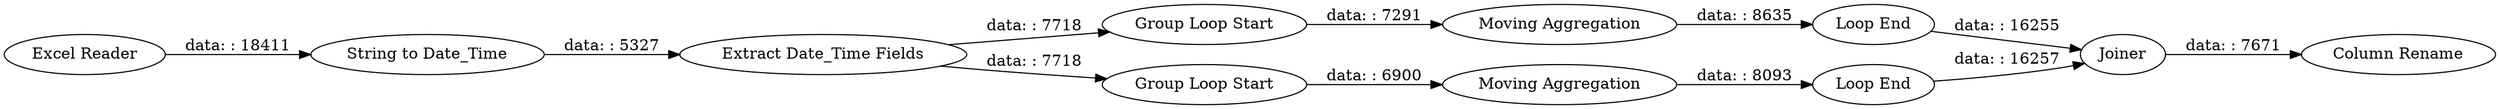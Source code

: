 digraph {
	"-1361093508937158893_9" [label="Loop End"]
	"-1361093508937158893_4" [label="Group Loop Start"]
	"-1361093508937158893_6" [label="Loop End"]
	"-1361093508937158893_11" [label="Column Rename"]
	"-1361093508937158893_2" [label="String to Date_Time"]
	"-1361093508937158893_5" [label="Moving Aggregation"]
	"-1361093508937158893_7" [label="Group Loop Start"]
	"-1361093508937158893_10" [label=Joiner]
	"-1361093508937158893_8" [label="Moving Aggregation"]
	"-1361093508937158893_3" [label="Extract Date_Time Fields"]
	"-1361093508937158893_1" [label="Excel Reader"]
	"-1361093508937158893_10" -> "-1361093508937158893_11" [label="data: : 7671"]
	"-1361093508937158893_3" -> "-1361093508937158893_7" [label="data: : 7718"]
	"-1361093508937158893_6" -> "-1361093508937158893_10" [label="data: : 16255"]
	"-1361093508937158893_5" -> "-1361093508937158893_6" [label="data: : 8635"]
	"-1361093508937158893_3" -> "-1361093508937158893_4" [label="data: : 7718"]
	"-1361093508937158893_2" -> "-1361093508937158893_3" [label="data: : 5327"]
	"-1361093508937158893_4" -> "-1361093508937158893_5" [label="data: : 7291"]
	"-1361093508937158893_8" -> "-1361093508937158893_9" [label="data: : 8093"]
	"-1361093508937158893_9" -> "-1361093508937158893_10" [label="data: : 16257"]
	"-1361093508937158893_1" -> "-1361093508937158893_2" [label="data: : 18411"]
	"-1361093508937158893_7" -> "-1361093508937158893_8" [label="data: : 6900"]
	rankdir=LR
}
